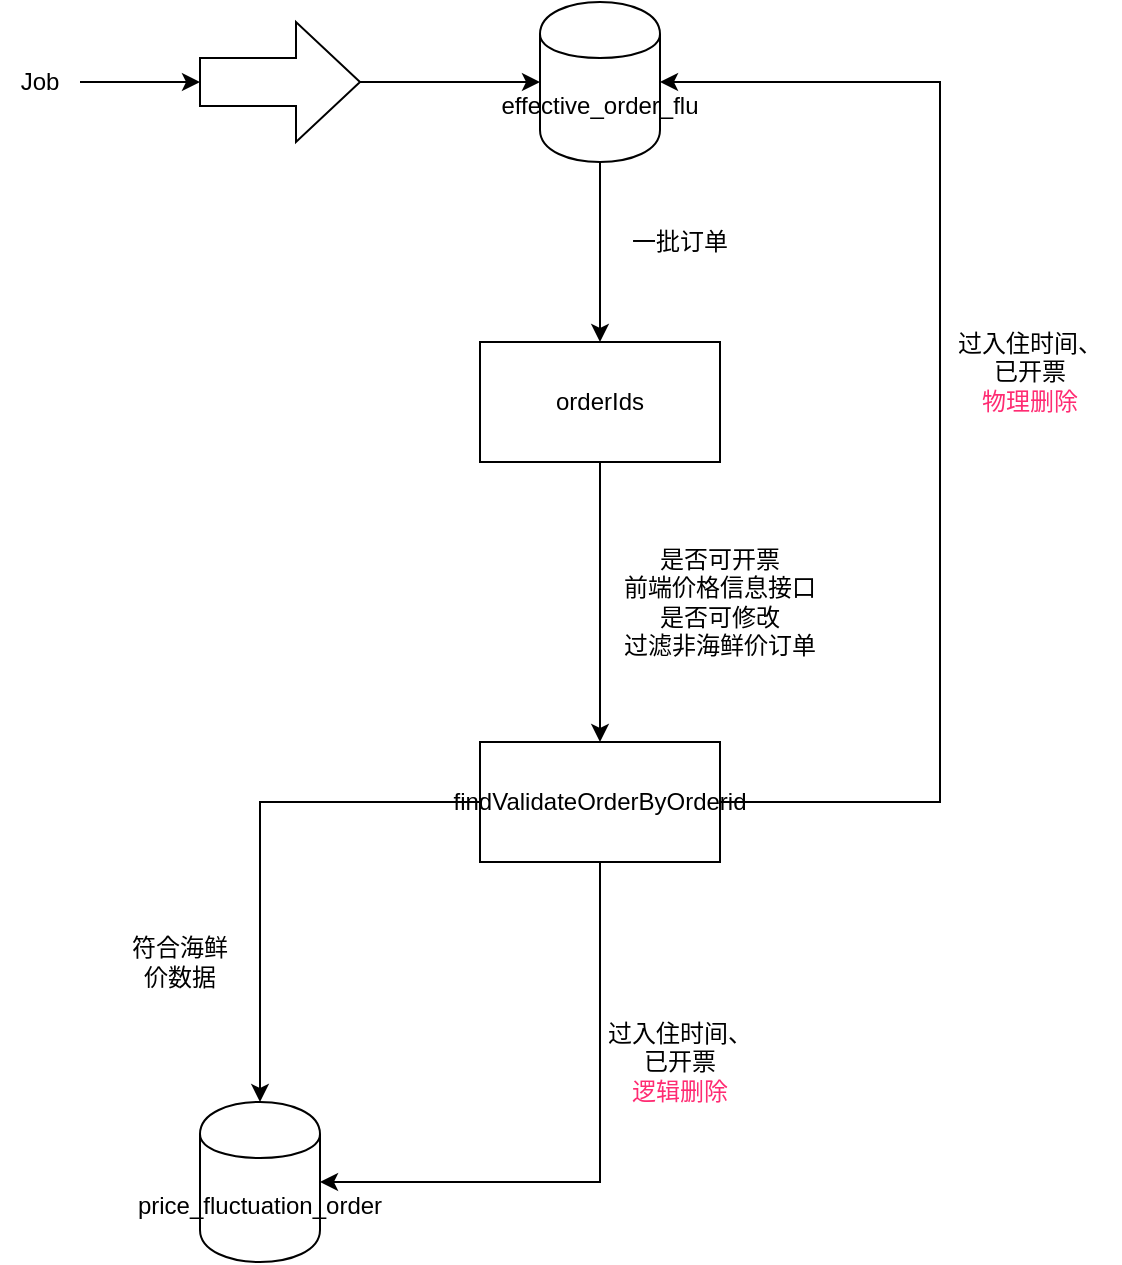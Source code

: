 <mxfile version="14.9.1" type="github">
  <diagram id="C5RBs43oDa-KdzZeNtuy" name="Page-1">
    <mxGraphModel dx="1182" dy="772" grid="1" gridSize="10" guides="1" tooltips="1" connect="1" arrows="1" fold="1" page="1" pageScale="1" pageWidth="827" pageHeight="1169" math="0" shadow="0">
      <root>
        <mxCell id="WIyWlLk6GJQsqaUBKTNV-0" />
        <mxCell id="WIyWlLk6GJQsqaUBKTNV-1" parent="WIyWlLk6GJQsqaUBKTNV-0" />
        <mxCell id="E-IsLOTDaiB3l4diJcmT-2" value="" style="edgeStyle=orthogonalEdgeStyle;rounded=0;orthogonalLoop=1;jettySize=auto;html=1;" edge="1" parent="WIyWlLk6GJQsqaUBKTNV-1" source="E-IsLOTDaiB3l4diJcmT-0" target="E-IsLOTDaiB3l4diJcmT-1">
          <mxGeometry relative="1" as="geometry" />
        </mxCell>
        <mxCell id="E-IsLOTDaiB3l4diJcmT-0" value="Job" style="text;html=1;strokeColor=none;fillColor=none;align=center;verticalAlign=middle;whiteSpace=wrap;rounded=0;" vertex="1" parent="WIyWlLk6GJQsqaUBKTNV-1">
          <mxGeometry x="90" y="70" width="40" height="20" as="geometry" />
        </mxCell>
        <mxCell id="E-IsLOTDaiB3l4diJcmT-4" value="" style="edgeStyle=orthogonalEdgeStyle;rounded=0;orthogonalLoop=1;jettySize=auto;html=1;" edge="1" parent="WIyWlLk6GJQsqaUBKTNV-1" source="E-IsLOTDaiB3l4diJcmT-1" target="E-IsLOTDaiB3l4diJcmT-3">
          <mxGeometry relative="1" as="geometry" />
        </mxCell>
        <mxCell id="E-IsLOTDaiB3l4diJcmT-1" value="" style="shape=singleArrow;whiteSpace=wrap;html=1;arrowWidth=0.4;arrowSize=0.4;" vertex="1" parent="WIyWlLk6GJQsqaUBKTNV-1">
          <mxGeometry x="190" y="50" width="80" height="60" as="geometry" />
        </mxCell>
        <mxCell id="E-IsLOTDaiB3l4diJcmT-6" value="" style="edgeStyle=orthogonalEdgeStyle;rounded=0;orthogonalLoop=1;jettySize=auto;html=1;" edge="1" parent="WIyWlLk6GJQsqaUBKTNV-1" source="E-IsLOTDaiB3l4diJcmT-3" target="E-IsLOTDaiB3l4diJcmT-5">
          <mxGeometry relative="1" as="geometry" />
        </mxCell>
        <mxCell id="E-IsLOTDaiB3l4diJcmT-3" value="&lt;p&gt;effective_order_flu&lt;/p&gt;" style="shape=cylinder;whiteSpace=wrap;html=1;boundedLbl=1;backgroundOutline=1;" vertex="1" parent="WIyWlLk6GJQsqaUBKTNV-1">
          <mxGeometry x="360" y="40" width="60" height="80" as="geometry" />
        </mxCell>
        <mxCell id="E-IsLOTDaiB3l4diJcmT-9" value="" style="edgeStyle=orthogonalEdgeStyle;rounded=0;orthogonalLoop=1;jettySize=auto;html=1;" edge="1" parent="WIyWlLk6GJQsqaUBKTNV-1" source="E-IsLOTDaiB3l4diJcmT-5" target="E-IsLOTDaiB3l4diJcmT-8">
          <mxGeometry relative="1" as="geometry" />
        </mxCell>
        <mxCell id="E-IsLOTDaiB3l4diJcmT-5" value="orderIds" style="whiteSpace=wrap;html=1;" vertex="1" parent="WIyWlLk6GJQsqaUBKTNV-1">
          <mxGeometry x="330" y="210" width="120" height="60" as="geometry" />
        </mxCell>
        <mxCell id="E-IsLOTDaiB3l4diJcmT-7" value="一批订单" style="text;html=1;strokeColor=none;fillColor=none;align=center;verticalAlign=middle;whiteSpace=wrap;rounded=0;" vertex="1" parent="WIyWlLk6GJQsqaUBKTNV-1">
          <mxGeometry x="400" y="150" width="60" height="20" as="geometry" />
        </mxCell>
        <mxCell id="E-IsLOTDaiB3l4diJcmT-12" value="" style="edgeStyle=orthogonalEdgeStyle;rounded=0;orthogonalLoop=1;jettySize=auto;html=1;" edge="1" parent="WIyWlLk6GJQsqaUBKTNV-1" source="E-IsLOTDaiB3l4diJcmT-8" target="E-IsLOTDaiB3l4diJcmT-11">
          <mxGeometry relative="1" as="geometry" />
        </mxCell>
        <mxCell id="E-IsLOTDaiB3l4diJcmT-14" style="edgeStyle=orthogonalEdgeStyle;rounded=0;orthogonalLoop=1;jettySize=auto;html=1;entryX=1;entryY=0.5;entryDx=0;entryDy=0;" edge="1" parent="WIyWlLk6GJQsqaUBKTNV-1" source="E-IsLOTDaiB3l4diJcmT-8" target="E-IsLOTDaiB3l4diJcmT-11">
          <mxGeometry relative="1" as="geometry">
            <mxPoint x="390" y="660" as="targetPoint" />
            <Array as="points">
              <mxPoint x="390" y="630" />
            </Array>
          </mxGeometry>
        </mxCell>
        <mxCell id="E-IsLOTDaiB3l4diJcmT-16" style="edgeStyle=orthogonalEdgeStyle;rounded=0;orthogonalLoop=1;jettySize=auto;html=1;entryX=1;entryY=0.5;entryDx=0;entryDy=0;" edge="1" parent="WIyWlLk6GJQsqaUBKTNV-1" source="E-IsLOTDaiB3l4diJcmT-8" target="E-IsLOTDaiB3l4diJcmT-3">
          <mxGeometry relative="1" as="geometry">
            <mxPoint x="560" y="150" as="targetPoint" />
            <Array as="points">
              <mxPoint x="560" y="440" />
              <mxPoint x="560" y="80" />
            </Array>
          </mxGeometry>
        </mxCell>
        <mxCell id="E-IsLOTDaiB3l4diJcmT-8" value="&lt;p&gt;findValidateOrderByOrderid&lt;/p&gt;" style="whiteSpace=wrap;html=1;" vertex="1" parent="WIyWlLk6GJQsqaUBKTNV-1">
          <mxGeometry x="330" y="410" width="120" height="60" as="geometry" />
        </mxCell>
        <mxCell id="E-IsLOTDaiB3l4diJcmT-10" value="是否可开票&lt;br&gt;前端价格信息接口&lt;br&gt;是否可修改&lt;br&gt;过滤非海鲜价订单" style="text;html=1;strokeColor=none;fillColor=none;align=center;verticalAlign=middle;whiteSpace=wrap;rounded=0;" vertex="1" parent="WIyWlLk6GJQsqaUBKTNV-1">
          <mxGeometry x="400" y="290" width="100" height="100" as="geometry" />
        </mxCell>
        <mxCell id="E-IsLOTDaiB3l4diJcmT-11" value="&lt;p&gt;price_fluctuation_order&lt;/p&gt;" style="shape=cylinder;whiteSpace=wrap;html=1;boundedLbl=1;backgroundOutline=1;" vertex="1" parent="WIyWlLk6GJQsqaUBKTNV-1">
          <mxGeometry x="190" y="590" width="60" height="80" as="geometry" />
        </mxCell>
        <mxCell id="E-IsLOTDaiB3l4diJcmT-13" value="符合海鲜价数据" style="text;html=1;strokeColor=none;fillColor=none;align=center;verticalAlign=middle;whiteSpace=wrap;rounded=0;" vertex="1" parent="WIyWlLk6GJQsqaUBKTNV-1">
          <mxGeometry x="150" y="500" width="60" height="40" as="geometry" />
        </mxCell>
        <mxCell id="E-IsLOTDaiB3l4diJcmT-15" value="过入住时间、&lt;br&gt;已开票&lt;br&gt;&lt;font color=&quot;#ff2b72&quot;&gt;逻辑删除&lt;/font&gt;" style="text;html=1;strokeColor=none;fillColor=none;align=center;verticalAlign=middle;whiteSpace=wrap;rounded=0;" vertex="1" parent="WIyWlLk6GJQsqaUBKTNV-1">
          <mxGeometry x="390" y="540" width="80" height="60" as="geometry" />
        </mxCell>
        <mxCell id="E-IsLOTDaiB3l4diJcmT-18" value="过入住时间、&lt;br&gt;已开票&lt;br&gt;&lt;font color=&quot;#ff2b72&quot;&gt;物理删除&lt;/font&gt;" style="text;html=1;strokeColor=none;fillColor=none;align=center;verticalAlign=middle;whiteSpace=wrap;rounded=0;" vertex="1" parent="WIyWlLk6GJQsqaUBKTNV-1">
          <mxGeometry x="560" y="200" width="90" height="50" as="geometry" />
        </mxCell>
      </root>
    </mxGraphModel>
  </diagram>
</mxfile>
